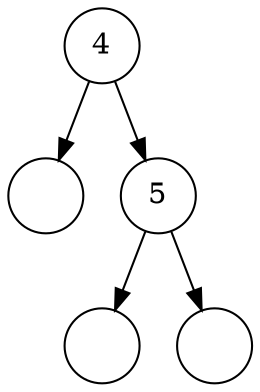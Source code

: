 digraph {
  four[label="4", shape=circle];
  five[label="5", shape=circle];

  emptyFourLeft[label="", shape=circle];
  emptyFiveLeft[label="", shape=circle];
  emptyFiveRight[label="", shape=circle];

  four -> emptyFourLeft;
  four -> five;

  emptyFourLeft -> five[style=invis];
  {rank=same; emptyFourLeft, five}

  five -> emptyFiveLeft;
  five -> emptyFiveRight;
}
